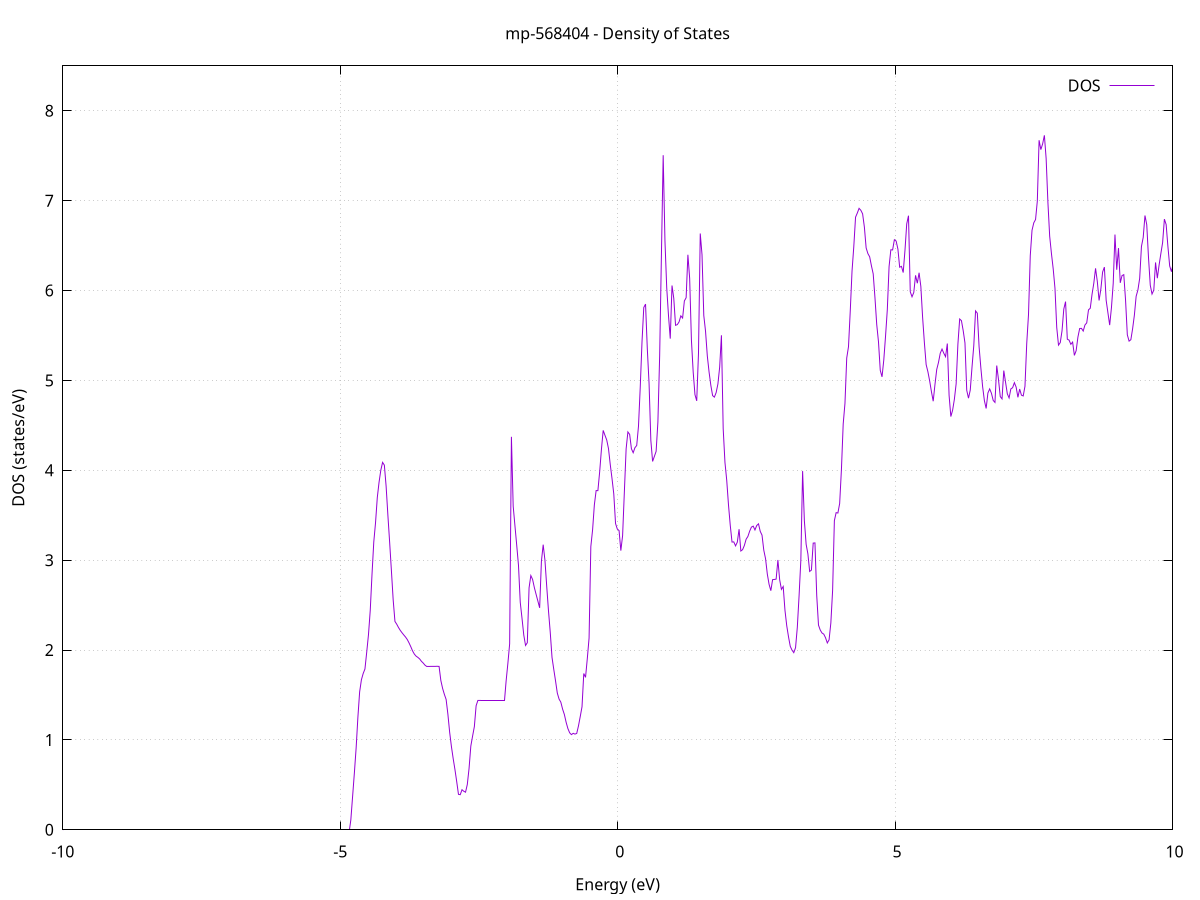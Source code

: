 set title 'mp-568404 - Density of States'
set xlabel 'Energy (eV)'
set ylabel 'DOS (states/eV)'
set grid
set xrange [-10:10]
set yrange [0:8.500]
set xzeroaxis lt -1
set terminal png size 800,600
set output 'mp-568404_dos_gnuplot.png'
plot '-' using 1:2 with lines title 'DOS'
-46.824600 0.000000
-46.792800 0.000000
-46.761000 0.000000
-46.729100 0.000000
-46.697300 0.000000
-46.665500 0.000000
-46.633700 0.000000
-46.601900 0.000000
-46.570100 0.000000
-46.538300 0.000000
-46.506500 0.000000
-46.474700 0.000000
-46.442900 0.000000
-46.411100 0.000000
-46.379300 0.000000
-46.347500 0.000000
-46.315700 0.000000
-46.283900 0.000000
-46.252100 0.000000
-46.220300 0.000000
-46.188400 0.000000
-46.156600 0.000000
-46.124800 0.000000
-46.093000 0.000000
-46.061200 0.000000
-46.029400 0.000000
-45.997600 0.000000
-45.965800 0.000000
-45.934000 0.000000
-45.902200 0.000000
-45.870400 0.000000
-45.838600 0.000000
-45.806800 0.000000
-45.775000 0.000000
-45.743200 0.000000
-45.711400 0.000000
-45.679500 0.000000
-45.647700 0.000000
-45.615900 0.000000
-45.584100 0.000000
-45.552300 0.000000
-45.520500 0.000000
-45.488700 0.000000
-45.456900 0.000000
-45.425100 0.000000
-45.393300 0.000000
-45.361500 0.000000
-45.329700 0.000000
-45.297900 0.000000
-45.266100 0.000000
-45.234300 0.000000
-45.202500 0.000000
-45.170700 0.000000
-45.138800 0.000000
-45.107000 0.000000
-45.075200 0.000000
-45.043400 0.000000
-45.011600 0.000000
-44.979800 0.000000
-44.948000 0.000000
-44.916200 0.000000
-44.884400 0.000000
-44.852600 0.000000
-44.820800 0.000000
-44.789000 0.000000
-44.757200 0.000000
-44.725400 0.000000
-44.693600 0.000000
-44.661800 0.000000
-44.629900 0.000000
-44.598100 0.000000
-44.566300 0.000000
-44.534500 0.000000
-44.502700 0.000000
-44.470900 0.000000
-44.439100 0.000000
-44.407300 0.000000
-44.375500 0.000000
-44.343700 0.000000
-44.311900 0.000000
-44.280100 0.000000
-44.248300 0.000000
-44.216500 0.000000
-44.184700 0.000000
-44.152900 0.000000
-44.121100 0.000000
-44.089200 0.000000
-44.057400 0.000000
-44.025600 0.000000
-43.993800 0.000000
-43.962000 0.000000
-43.930200 196.822100
-43.898400 0.000000
-43.866600 0.000000
-43.834800 189.722000
-43.803000 0.000000
-43.771200 0.000000
-43.739400 0.000000
-43.707600 0.000000
-43.675800 0.000000
-43.644000 0.000000
-43.612200 0.000000
-43.580400 0.000000
-43.548500 0.000000
-43.516700 0.000000
-43.484900 0.000000
-43.453100 0.000000
-43.421300 0.000000
-43.389500 0.000000
-43.357700 0.000000
-43.325900 0.000000
-43.294100 0.000000
-43.262300 0.000000
-43.230500 0.000000
-43.198700 0.000000
-43.166900 0.000000
-43.135100 0.000000
-43.103300 0.000000
-43.071500 0.000000
-43.039600 0.000000
-43.007800 0.000000
-42.976000 0.000000
-42.944200 0.000000
-42.912400 0.000000
-42.880600 0.000000
-42.848800 0.000000
-42.817000 0.000000
-42.785200 0.000000
-42.753400 0.000000
-42.721600 0.000000
-42.689800 0.000000
-42.658000 0.000000
-42.626200 0.000000
-42.594400 0.000000
-42.562600 0.000000
-42.530800 0.000000
-42.498900 0.000000
-42.467100 0.000000
-42.435300 0.000000
-42.403500 0.000000
-42.371700 0.000000
-42.339900 0.000000
-42.308100 0.000000
-42.276300 0.000000
-42.244500 0.000000
-42.212700 0.000000
-42.180900 0.000000
-42.149100 0.000000
-42.117300 0.000000
-42.085500 0.000000
-42.053700 0.000000
-42.021900 0.000000
-41.990100 0.000000
-41.958200 0.000000
-41.926400 0.000000
-41.894600 0.000000
-41.862800 0.000000
-41.831000 0.000000
-41.799200 0.000000
-41.767400 0.000000
-41.735600 0.000000
-41.703800 0.000000
-41.672000 0.000000
-41.640200 0.000000
-41.608400 0.000000
-41.576600 0.000000
-41.544800 0.000000
-41.513000 0.000000
-41.481200 0.000000
-41.449300 0.000000
-41.417500 0.000000
-41.385700 0.000000
-41.353900 0.000000
-41.322100 0.000000
-41.290300 0.000000
-41.258500 0.000000
-41.226700 0.000000
-41.194900 0.000000
-41.163100 0.000000
-41.131300 0.000000
-41.099500 0.000000
-41.067700 0.000000
-41.035900 0.000000
-41.004100 0.000000
-40.972300 0.000000
-40.940500 0.000000
-40.908600 0.000000
-40.876800 0.000000
-40.845000 0.000000
-40.813200 0.000000
-40.781400 0.000000
-40.749600 0.000000
-40.717800 0.000000
-40.686000 0.000000
-40.654200 0.000000
-40.622400 0.000000
-40.590600 0.000000
-40.558800 0.000000
-40.527000 0.000000
-40.495200 0.000000
-40.463400 0.000000
-40.431600 0.000000
-40.399800 0.000000
-40.367900 0.000000
-40.336100 0.000000
-40.304300 0.000000
-40.272500 0.000000
-40.240700 0.000000
-40.208900 0.000000
-40.177100 0.000000
-40.145300 0.000000
-40.113500 0.000000
-40.081700 0.000000
-40.049900 0.000000
-40.018100 0.000000
-39.986300 0.000000
-39.954500 0.000000
-39.922700 0.000000
-39.890900 0.000000
-39.859000 0.000000
-39.827200 0.000000
-39.795400 0.000000
-39.763600 0.000000
-39.731800 0.000000
-39.700000 0.000000
-39.668200 0.000000
-39.636400 0.000000
-39.604600 0.000000
-39.572800 0.000000
-39.541000 0.000000
-39.509200 0.000000
-39.477400 0.000000
-39.445600 0.000000
-39.413800 0.000000
-39.382000 0.000000
-39.350200 0.000000
-39.318300 0.000000
-39.286500 0.000000
-39.254700 0.000000
-39.222900 0.000000
-39.191100 0.000000
-39.159300 0.000000
-39.127500 0.000000
-39.095700 0.000000
-39.063900 0.000000
-39.032100 0.000000
-39.000300 0.000000
-38.968500 0.000000
-38.936700 0.000000
-38.904900 0.000000
-38.873100 0.000000
-38.841300 0.000000
-38.809400 0.000000
-38.777600 0.000000
-38.745800 0.000000
-38.714000 0.000000
-38.682200 0.000000
-38.650400 0.000000
-38.618600 0.000000
-38.586800 0.000000
-38.555000 0.000000
-38.523200 0.000000
-38.491400 0.000000
-38.459600 0.000000
-38.427800 0.000000
-38.396000 0.000000
-38.364200 0.000000
-38.332400 0.000000
-38.300600 0.000000
-38.268700 0.000000
-38.236900 0.000000
-38.205100 0.000000
-38.173300 0.000000
-38.141500 0.000000
-38.109700 0.000000
-38.077900 0.000000
-38.046100 0.000000
-38.014300 0.000000
-37.982500 0.000000
-37.950700 0.000000
-37.918900 0.000000
-37.887100 0.000000
-37.855300 0.000000
-37.823500 0.000000
-37.791700 0.000000
-37.759900 0.000000
-37.728000 0.000000
-37.696200 0.000000
-37.664400 0.000000
-37.632600 0.000000
-37.600800 0.000000
-37.569000 0.000000
-37.537200 0.000000
-37.505400 0.000000
-37.473600 0.000000
-37.441800 0.000000
-37.410000 0.000000
-37.378200 0.000000
-37.346400 0.000000
-37.314600 0.000000
-37.282800 0.000000
-37.251000 0.000000
-37.219100 0.000000
-37.187300 0.000000
-37.155500 0.000000
-37.123700 0.000000
-37.091900 0.000000
-37.060100 0.000000
-37.028300 0.000000
-36.996500 0.000000
-36.964700 0.000000
-36.932900 0.000000
-36.901100 0.000000
-36.869300 0.000000
-36.837500 0.000000
-36.805700 0.000000
-36.773900 0.000000
-36.742100 0.000000
-36.710300 0.000000
-36.678400 0.000000
-36.646600 0.000000
-36.614800 0.000000
-36.583000 0.000000
-36.551200 0.000000
-36.519400 0.000000
-36.487600 0.000000
-36.455800 0.000000
-36.424000 0.000000
-36.392200 0.000000
-36.360400 0.000000
-36.328600 0.000000
-36.296800 0.000000
-36.265000 0.000000
-36.233200 0.000000
-36.201400 0.000000
-36.169600 0.000000
-36.137700 0.000000
-36.105900 0.000000
-36.074100 0.000000
-36.042300 0.000000
-36.010500 0.000000
-35.978700 0.000000
-35.946900 0.000000
-35.915100 0.000000
-35.883300 0.000000
-35.851500 0.000000
-35.819700 0.000000
-35.787900 0.000000
-35.756100 0.000000
-35.724300 0.000000
-35.692500 0.000000
-35.660700 0.000000
-35.628800 0.000000
-35.597000 0.000000
-35.565200 0.000000
-35.533400 0.000000
-35.501600 0.000000
-35.469800 0.000000
-35.438000 0.000000
-35.406200 0.000000
-35.374400 0.000000
-35.342600 0.000000
-35.310800 0.000000
-35.279000 0.000000
-35.247200 0.000000
-35.215400 0.000000
-35.183600 0.000000
-35.151800 0.000000
-35.120000 0.000000
-35.088100 0.000000
-35.056300 0.000000
-35.024500 0.000000
-34.992700 0.000000
-34.960900 0.000000
-34.929100 0.000000
-34.897300 0.000000
-34.865500 0.000000
-34.833700 0.000000
-34.801900 0.000000
-34.770100 0.000000
-34.738300 0.000000
-34.706500 0.000000
-34.674700 0.000000
-34.642900 0.000000
-34.611100 0.000000
-34.579200 0.000000
-34.547400 0.000000
-34.515600 0.000000
-34.483800 0.000000
-34.452000 0.000000
-34.420200 0.000000
-34.388400 0.000000
-34.356600 0.000000
-34.324800 0.000000
-34.293000 0.000000
-34.261200 0.000000
-34.229400 0.000000
-34.197600 0.000000
-34.165800 0.000000
-34.134000 0.000000
-34.102200 0.000000
-34.070400 0.000000
-34.038500 0.000000
-34.006700 0.000000
-33.974900 0.000000
-33.943100 0.000000
-33.911300 0.000000
-33.879500 0.000000
-33.847700 0.000000
-33.815900 0.000000
-33.784100 0.000000
-33.752300 0.000000
-33.720500 0.000000
-33.688700 0.000000
-33.656900 0.000000
-33.625100 0.000000
-33.593300 0.000000
-33.561500 0.000000
-33.529700 0.000000
-33.497800 0.000000
-33.466000 0.000000
-33.434200 0.000000
-33.402400 0.000000
-33.370600 0.000000
-33.338800 0.000000
-33.307000 0.000000
-33.275200 0.000000
-33.243400 0.000000
-33.211600 0.000000
-33.179800 0.000000
-33.148000 0.000000
-33.116200 0.000000
-33.084400 0.000000
-33.052600 0.000000
-33.020800 0.000000
-32.988900 0.000000
-32.957100 0.000000
-32.925300 0.000000
-32.893500 0.000000
-32.861700 0.000000
-32.829900 0.000000
-32.798100 0.000000
-32.766300 0.000000
-32.734500 0.000000
-32.702700 0.000000
-32.670900 0.000000
-32.639100 0.000000
-32.607300 0.000000
-32.575500 0.000000
-32.543700 0.000000
-32.511900 0.000000
-32.480100 0.000000
-32.448200 0.000000
-32.416400 0.000000
-32.384600 0.000000
-32.352800 0.000000
-32.321000 0.000000
-32.289200 0.000000
-32.257400 0.000000
-32.225600 0.000000
-32.193800 0.000000
-32.162000 0.000000
-32.130200 0.000000
-32.098400 0.000000
-32.066600 0.000000
-32.034800 0.000000
-32.003000 0.000000
-31.971200 0.000000
-31.939400 0.000000
-31.907500 0.000000
-31.875700 0.000000
-31.843900 0.000000
-31.812100 0.000000
-31.780300 0.000000
-31.748500 0.000000
-31.716700 0.000000
-31.684900 0.000000
-31.653100 0.000000
-31.621300 0.000000
-31.589500 0.000000
-31.557700 0.000000
-31.525900 0.000000
-31.494100 0.000000
-31.462300 0.000000
-31.430500 0.000000
-31.398600 0.000000
-31.366800 0.000000
-31.335000 0.000000
-31.303200 0.000000
-31.271400 0.000000
-31.239600 0.000000
-31.207800 0.000000
-31.176000 0.000000
-31.144200 0.000000
-31.112400 0.000000
-31.080600 0.000000
-31.048800 0.000000
-31.017000 0.000000
-30.985200 0.000000
-30.953400 0.000000
-30.921600 0.000000
-30.889800 0.000000
-30.857900 0.000000
-30.826100 0.000000
-30.794300 0.000000
-30.762500 0.000000
-30.730700 0.000000
-30.698900 0.000000
-30.667100 0.000000
-30.635300 0.000000
-30.603500 0.000000
-30.571700 0.000000
-30.539900 0.000000
-30.508100 0.000000
-30.476300 0.000000
-30.444500 0.000000
-30.412700 0.000000
-30.380900 0.000000
-30.349000 0.000000
-30.317200 0.000000
-30.285400 0.000000
-30.253600 0.000000
-30.221800 0.000000
-30.190000 0.000000
-30.158200 0.000000
-30.126400 0.000000
-30.094600 0.000000
-30.062800 0.000000
-30.031000 0.000000
-29.999200 0.000000
-29.967400 0.000000
-29.935600 0.000000
-29.903800 0.000000
-29.872000 0.000000
-29.840200 0.000000
-29.808300 0.000000
-29.776500 0.000000
-29.744700 0.000000
-29.712900 0.000000
-29.681100 0.000000
-29.649300 0.000000
-29.617500 0.000000
-29.585700 0.000000
-29.553900 0.000000
-29.522100 0.000000
-29.490300 0.000000
-29.458500 0.000000
-29.426700 0.000000
-29.394900 0.000000
-29.363100 0.000000
-29.331300 0.000000
-29.299500 0.000000
-29.267600 0.000000
-29.235800 0.000000
-29.204000 0.000000
-29.172200 0.000000
-29.140400 0.000000
-29.108600 0.000000
-29.076800 0.000000
-29.045000 0.000000
-29.013200 0.000000
-28.981400 0.000000
-28.949600 0.000000
-28.917800 0.000000
-28.886000 0.000000
-28.854200 0.000000
-28.822400 0.000000
-28.790600 0.000000
-28.758700 0.000000
-28.726900 0.000000
-28.695100 0.000000
-28.663300 0.000000
-28.631500 0.000000
-28.599700 0.000000
-28.567900 0.000000
-28.536100 0.000000
-28.504300 0.000000
-28.472500 0.000000
-28.440700 0.000000
-28.408900 0.000000
-28.377100 0.000000
-28.345300 0.000000
-28.313500 0.000000
-28.281700 0.000000
-28.249900 0.000000
-28.218000 0.000000
-28.186200 0.000000
-28.154400 0.000000
-28.122600 0.000000
-28.090800 0.000000
-28.059000 0.000000
-28.027200 0.000000
-27.995400 0.000000
-27.963600 0.000000
-27.931800 0.000000
-27.900000 0.000000
-27.868200 0.000000
-27.836400 0.000000
-27.804600 0.000000
-27.772800 0.000000
-27.741000 0.000000
-27.709200 0.000000
-27.677300 0.000000
-27.645500 0.000000
-27.613700 0.000000
-27.581900 0.000000
-27.550100 0.000000
-27.518300 0.000000
-27.486500 0.000000
-27.454700 0.000000
-27.422900 0.000000
-27.391100 0.000000
-27.359300 0.000000
-27.327500 0.000000
-27.295700 0.000000
-27.263900 0.000000
-27.232100 0.000000
-27.200300 0.000000
-27.168400 0.000000
-27.136600 0.000000
-27.104800 0.000000
-27.073000 0.000000
-27.041200 0.000000
-27.009400 0.000000
-26.977600 0.000000
-26.945800 0.000000
-26.914000 0.000000
-26.882200 0.000000
-26.850400 0.000000
-26.818600 0.000000
-26.786800 0.000000
-26.755000 0.000000
-26.723200 0.000000
-26.691400 0.000000
-26.659600 0.000000
-26.627700 0.000000
-26.595900 0.000000
-26.564100 0.000000
-26.532300 0.000000
-26.500500 0.000000
-26.468700 0.000000
-26.436900 0.000000
-26.405100 0.000000
-26.373300 0.000000
-26.341500 0.000000
-26.309700 0.000000
-26.277900 0.000000
-26.246100 0.000000
-26.214300 0.000000
-26.182500 0.000000
-26.150700 0.000000
-26.118800 0.000000
-26.087000 0.000000
-26.055200 0.000000
-26.023400 0.000000
-25.991600 0.000000
-25.959800 0.000000
-25.928000 0.000000
-25.896200 0.000000
-25.864400 0.000000
-25.832600 0.000000
-25.800800 0.000000
-25.769000 0.000000
-25.737200 0.000000
-25.705400 0.000000
-25.673600 0.000000
-25.641800 0.000000
-25.610000 0.000000
-25.578100 0.000000
-25.546300 0.000000
-25.514500 0.000000
-25.482700 0.000000
-25.450900 0.000000
-25.419100 0.000000
-25.387300 0.000000
-25.355500 0.000000
-25.323700 0.000000
-25.291900 0.000000
-25.260100 0.000000
-25.228300 0.000000
-25.196500 0.000000
-25.164700 0.000000
-25.132900 0.000000
-25.101100 0.000000
-25.069300 0.000000
-25.037400 0.000000
-25.005600 0.000000
-24.973800 0.000000
-24.942000 0.000000
-24.910200 0.000000
-24.878400 0.000000
-24.846600 0.000000
-24.814800 0.000000
-24.783000 0.000000
-24.751200 0.000000
-24.719400 0.000000
-24.687600 0.000000
-24.655800 0.000000
-24.624000 0.000000
-24.592200 0.000000
-24.560400 0.000000
-24.528500 0.000000
-24.496700 0.000000
-24.464900 0.000000
-24.433100 0.000000
-24.401300 0.000000
-24.369500 0.000000
-24.337700 0.000000
-24.305900 0.000000
-24.274100 0.000000
-24.242300 0.000000
-24.210500 0.000000
-24.178700 0.000000
-24.146900 0.000000
-24.115100 0.000000
-24.083300 0.000000
-24.051500 0.000000
-24.019700 0.000000
-23.987800 0.000000
-23.956000 0.000000
-23.924200 0.000000
-23.892400 0.000000
-23.860600 0.000000
-23.828800 0.000000
-23.797000 0.000000
-23.765200 0.000000
-23.733400 0.000000
-23.701600 0.000000
-23.669800 0.000000
-23.638000 0.000000
-23.606200 0.000000
-23.574400 0.000000
-23.542600 0.000000
-23.510800 0.000000
-23.479000 0.000000
-23.447100 0.000000
-23.415300 0.000000
-23.383500 0.000000
-23.351700 0.000000
-23.319900 0.000000
-23.288100 0.000000
-23.256300 0.000000
-23.224500 0.000000
-23.192700 0.000000
-23.160900 0.000000
-23.129100 0.000000
-23.097300 0.000000
-23.065500 0.000000
-23.033700 0.000000
-23.001900 0.000000
-22.970100 0.000000
-22.938200 0.000000
-22.906400 0.000000
-22.874600 0.000000
-22.842800 0.000000
-22.811000 0.000000
-22.779200 0.000000
-22.747400 0.000000
-22.715600 0.000000
-22.683800 0.000000
-22.652000 0.000000
-22.620200 0.000000
-22.588400 0.000000
-22.556600 0.000000
-22.524800 0.000000
-22.493000 0.000000
-22.461200 0.000000
-22.429400 0.000000
-22.397500 0.000000
-22.365700 0.000000
-22.333900 0.000000
-22.302100 0.000000
-22.270300 0.000000
-22.238500 0.000000
-22.206700 0.000000
-22.174900 0.000000
-22.143100 0.000000
-22.111300 0.000000
-22.079500 0.000000
-22.047700 0.000000
-22.015900 0.000000
-21.984100 0.000000
-21.952300 0.000000
-21.920500 0.000000
-21.888700 0.000000
-21.856800 0.000000
-21.825000 0.000000
-21.793200 0.000000
-21.761400 0.000000
-21.729600 0.000000
-21.697800 0.000000
-21.666000 0.000000
-21.634200 0.000000
-21.602400 0.000000
-21.570600 0.000000
-21.538800 0.000000
-21.507000 0.000000
-21.475200 0.000000
-21.443400 0.000000
-21.411600 0.000000
-21.379800 0.000000
-21.347900 0.000000
-21.316100 0.000000
-21.284300 0.000000
-21.252500 0.000000
-21.220700 0.000000
-21.188900 0.000000
-21.157100 0.000000
-21.125300 0.000000
-21.093500 0.000000
-21.061700 0.000000
-21.029900 0.000000
-20.998100 0.000000
-20.966300 0.000000
-20.934500 0.000000
-20.902700 0.000000
-20.870900 0.000000
-20.839100 0.000000
-20.807200 0.000000
-20.775400 0.000000
-20.743600 0.000000
-20.711800 0.000000
-20.680000 0.000000
-20.648200 0.000000
-20.616400 0.000000
-20.584600 0.000000
-20.552800 0.000000
-20.521000 0.000000
-20.489200 0.000000
-20.457400 0.000000
-20.425600 0.000000
-20.393800 0.000000
-20.362000 0.000000
-20.330200 0.000000
-20.298300 0.000000
-20.266500 0.000000
-20.234700 0.000000
-20.202900 0.000000
-20.171100 0.000000
-20.139300 0.000000
-20.107500 0.000000
-20.075700 0.000000
-20.043900 0.000000
-20.012100 0.000000
-19.980300 0.000000
-19.948500 0.000000
-19.916700 0.000000
-19.884900 0.000000
-19.853100 0.000000
-19.821300 0.000000
-19.789500 0.000000
-19.757600 0.000000
-19.725800 0.000000
-19.694000 0.000000
-19.662200 0.000000
-19.630400 0.000000
-19.598600 0.000000
-19.566800 0.000000
-19.535000 0.000000
-19.503200 0.000000
-19.471400 0.000000
-19.439600 0.000000
-19.407800 0.000000
-19.376000 0.000000
-19.344200 0.000000
-19.312400 0.000000
-19.280600 0.000000
-19.248800 0.000000
-19.216900 0.000000
-19.185100 0.000000
-19.153300 0.000000
-19.121500 0.000000
-19.089700 0.000000
-19.057900 0.000000
-19.026100 0.000000
-18.994300 0.000000
-18.962500 0.000000
-18.930700 0.000000
-18.898900 0.000000
-18.867100 0.000000
-18.835300 0.000000
-18.803500 0.000000
-18.771700 0.000000
-18.739900 0.000000
-18.708000 0.000000
-18.676200 0.000000
-18.644400 0.000000
-18.612600 0.000000
-18.580800 0.000000
-18.549000 0.000000
-18.517200 0.000000
-18.485400 0.000000
-18.453600 0.000000
-18.421800 0.000000
-18.390000 0.000000
-18.358200 0.000000
-18.326400 0.000000
-18.294600 0.000000
-18.262800 0.000000
-18.231000 0.000000
-18.199200 0.000000
-18.167300 0.000000
-18.135500 0.000000
-18.103700 0.000000
-18.071900 0.000000
-18.040100 0.000000
-18.008300 0.000000
-17.976500 0.000000
-17.944700 0.000000
-17.912900 0.000000
-17.881100 0.000000
-17.849300 0.000000
-17.817500 0.000000
-17.785700 0.000000
-17.753900 0.000000
-17.722100 0.000000
-17.690300 0.000000
-17.658500 0.000000
-17.626600 0.000000
-17.594800 0.000000
-17.563000 0.000000
-17.531200 0.000000
-17.499400 0.000000
-17.467600 0.000000
-17.435800 0.000000
-17.404000 0.000000
-17.372200 0.000000
-17.340400 0.000000
-17.308600 0.000000
-17.276800 0.000000
-17.245000 0.000000
-17.213200 0.000000
-17.181400 0.000000
-17.149600 0.000000
-17.117700 0.000000
-17.085900 0.000000
-17.054100 0.000000
-17.022300 0.000000
-16.990500 0.000000
-16.958700 0.000000
-16.926900 0.000000
-16.895100 0.000000
-16.863300 0.000000
-16.831500 0.000000
-16.799700 0.000000
-16.767900 0.000000
-16.736100 0.000000
-16.704300 0.000000
-16.672500 0.000000
-16.640700 0.000000
-16.608900 0.000000
-16.577000 0.000000
-16.545200 0.000000
-16.513400 0.000000
-16.481600 0.000000
-16.449800 0.000000
-16.418000 0.000000
-16.386200 0.000000
-16.354400 0.000000
-16.322600 0.000000
-16.290800 0.000000
-16.259000 0.000000
-16.227200 0.000000
-16.195400 0.000000
-16.163600 0.000000
-16.131800 0.000000
-16.100000 0.000000
-16.068100 0.000000
-16.036300 0.000000
-16.004500 0.000000
-15.972700 0.000000
-15.940900 0.000000
-15.909100 0.000000
-15.877300 0.000000
-15.845500 0.000000
-15.813700 0.000000
-15.781900 0.000000
-15.750100 0.000000
-15.718300 0.000000
-15.686500 0.000000
-15.654700 0.000000
-15.622900 0.000000
-15.591100 0.000000
-15.559300 0.000000
-15.527400 0.000000
-15.495600 0.000000
-15.463800 0.000000
-15.432000 0.000000
-15.400200 0.000000
-15.368400 0.000000
-15.336600 0.000000
-15.304800 0.000000
-15.273000 0.000000
-15.241200 0.000000
-15.209400 0.000000
-15.177600 0.000000
-15.145800 0.000000
-15.114000 0.000000
-15.082200 0.000000
-15.050400 0.000000
-15.018600 0.000000
-14.986700 0.000000
-14.954900 0.000000
-14.923100 0.000000
-14.891300 0.000000
-14.859500 0.000000
-14.827700 0.000000
-14.795900 0.000000
-14.764100 0.000000
-14.732300 0.000000
-14.700500 0.000000
-14.668700 0.000000
-14.636900 0.000000
-14.605100 0.000000
-14.573300 0.000000
-14.541500 0.000000
-14.509700 0.000000
-14.477800 0.000000
-14.446000 0.000000
-14.414200 0.000000
-14.382400 0.000000
-14.350600 0.000000
-14.318800 0.000000
-14.287000 0.000000
-14.255200 0.000000
-14.223400 0.000000
-14.191600 0.000000
-14.159800 0.000000
-14.128000 0.000000
-14.096200 0.000000
-14.064400 0.000000
-14.032600 0.000000
-14.000800 0.000000
-13.969000 0.000000
-13.937100 0.000000
-13.905300 0.000000
-13.873500 0.000000
-13.841700 0.000000
-13.809900 0.000000
-13.778100 0.000000
-13.746300 0.000000
-13.714500 0.000000
-13.682700 0.000000
-13.650900 0.000000
-13.619100 0.000000
-13.587300 0.000000
-13.555500 0.000000
-13.523700 0.000000
-13.491900 0.000000
-13.460100 0.000000
-13.428300 0.000000
-13.396400 0.000000
-13.364600 0.000000
-13.332800 0.000000
-13.301000 0.000000
-13.269200 0.000000
-13.237400 0.000000
-13.205600 0.000000
-13.173800 0.000000
-13.142000 0.000000
-13.110200 0.000000
-13.078400 0.000000
-13.046600 0.000000
-13.014800 0.000000
-12.983000 0.000000
-12.951200 0.000000
-12.919400 0.000000
-12.887500 0.000000
-12.855700 0.000000
-12.823900 0.000000
-12.792100 0.000000
-12.760300 0.000000
-12.728500 0.000000
-12.696700 0.000000
-12.664900 0.000000
-12.633100 0.000000
-12.601300 0.000000
-12.569500 0.000000
-12.537700 0.000000
-12.505900 0.000000
-12.474100 0.000000
-12.442300 0.000000
-12.410500 0.000000
-12.378700 0.000000
-12.346800 0.000000
-12.315000 0.000000
-12.283200 0.000000
-12.251400 0.000000
-12.219600 0.000000
-12.187800 0.000000
-12.156000 0.000000
-12.124200 0.000000
-12.092400 0.000000
-12.060600 0.000000
-12.028800 0.000000
-11.997000 0.000000
-11.965200 0.000000
-11.933400 0.000000
-11.901600 0.000000
-11.869800 0.000000
-11.837900 0.000000
-11.806100 0.000000
-11.774300 0.000000
-11.742500 0.000000
-11.710700 0.000000
-11.678900 0.000000
-11.647100 0.000000
-11.615300 0.000000
-11.583500 0.000000
-11.551700 0.000000
-11.519900 0.000000
-11.488100 0.000000
-11.456300 0.000000
-11.424500 0.000000
-11.392700 0.000000
-11.360900 0.000000
-11.329100 0.000000
-11.297200 0.000000
-11.265400 0.000000
-11.233600 0.000000
-11.201800 0.000000
-11.170000 0.000000
-11.138200 0.000000
-11.106400 0.000000
-11.074600 0.000000
-11.042800 0.000000
-11.011000 0.000000
-10.979200 0.000000
-10.947400 0.000000
-10.915600 0.000000
-10.883800 0.000000
-10.852000 0.000000
-10.820200 0.000000
-10.788400 0.000000
-10.756500 0.000000
-10.724700 0.000000
-10.692900 0.000000
-10.661100 0.000000
-10.629300 0.000000
-10.597500 0.000000
-10.565700 0.000000
-10.533900 0.000000
-10.502100 0.000000
-10.470300 0.000000
-10.438500 0.000000
-10.406700 0.000000
-10.374900 0.000000
-10.343100 0.000000
-10.311300 0.000000
-10.279500 0.000000
-10.247600 0.000000
-10.215800 0.000000
-10.184000 0.000000
-10.152200 0.000000
-10.120400 0.000000
-10.088600 0.000000
-10.056800 0.000000
-10.025000 0.000000
-9.993200 0.000000
-9.961400 0.000000
-9.929600 0.000000
-9.897800 0.000000
-9.866000 0.000000
-9.834200 0.000000
-9.802400 0.000000
-9.770600 0.000000
-9.738800 0.000000
-9.706900 0.000000
-9.675100 0.000000
-9.643300 0.000000
-9.611500 0.000000
-9.579700 0.000000
-9.547900 0.000000
-9.516100 0.000000
-9.484300 0.000000
-9.452500 0.000000
-9.420700 0.000000
-9.388900 0.000000
-9.357100 0.000000
-9.325300 0.000000
-9.293500 0.000000
-9.261700 0.000000
-9.229900 0.000000
-9.198100 0.000000
-9.166200 0.000000
-9.134400 0.000000
-9.102600 0.000000
-9.070800 0.000000
-9.039000 0.000000
-9.007200 0.000000
-8.975400 0.000000
-8.943600 0.000000
-8.911800 0.000000
-8.880000 0.000000
-8.848200 0.000000
-8.816400 0.000000
-8.784600 0.000000
-8.752800 0.000000
-8.721000 0.000000
-8.689200 0.000000
-8.657300 0.000000
-8.625500 0.000000
-8.593700 0.000000
-8.561900 0.000000
-8.530100 0.000000
-8.498300 0.000000
-8.466500 0.000000
-8.434700 0.000000
-8.402900 0.000000
-8.371100 0.000000
-8.339300 0.000000
-8.307500 0.000000
-8.275700 0.000000
-8.243900 0.000000
-8.212100 0.000000
-8.180300 0.000000
-8.148500 0.000000
-8.116600 0.000000
-8.084800 0.000000
-8.053000 0.000000
-8.021200 0.000000
-7.989400 0.000000
-7.957600 0.000000
-7.925800 0.000000
-7.894000 0.000000
-7.862200 0.000000
-7.830400 0.000000
-7.798600 0.000000
-7.766800 0.000000
-7.735000 0.000000
-7.703200 0.000000
-7.671400 0.000000
-7.639600 0.000000
-7.607700 0.000000
-7.575900 0.000000
-7.544100 0.000000
-7.512300 0.000000
-7.480500 0.000000
-7.448700 0.000000
-7.416900 0.000000
-7.385100 0.000000
-7.353300 0.000000
-7.321500 0.000000
-7.289700 0.000000
-7.257900 0.000000
-7.226100 0.000000
-7.194300 0.000000
-7.162500 0.000000
-7.130700 0.000000
-7.098900 0.000000
-7.067000 0.000000
-7.035200 0.000000
-7.003400 0.000000
-6.971600 0.000000
-6.939800 0.000000
-6.908000 0.000000
-6.876200 0.000000
-6.844400 0.000000
-6.812600 0.000000
-6.780800 0.000000
-6.749000 0.000000
-6.717200 0.000000
-6.685400 0.000000
-6.653600 0.000000
-6.621800 0.000000
-6.590000 0.000000
-6.558200 0.000000
-6.526300 0.000000
-6.494500 0.000000
-6.462700 0.000000
-6.430900 0.000000
-6.399100 0.000000
-6.367300 0.000000
-6.335500 0.000000
-6.303700 0.000000
-6.271900 0.000000
-6.240100 0.000000
-6.208300 0.000000
-6.176500 0.000000
-6.144700 0.000000
-6.112900 0.000000
-6.081100 0.000000
-6.049300 0.000000
-6.017400 0.000000
-5.985600 0.000000
-5.953800 0.000000
-5.922000 0.000000
-5.890200 0.000000
-5.858400 0.000000
-5.826600 0.000000
-5.794800 0.000000
-5.763000 0.000000
-5.731200 0.000000
-5.699400 0.000000
-5.667600 0.000000
-5.635800 0.000000
-5.604000 0.000000
-5.572200 0.000000
-5.540400 0.000000
-5.508600 0.000000
-5.476700 0.000000
-5.444900 0.000000
-5.413100 0.000000
-5.381300 0.000000
-5.349500 0.000000
-5.317700 0.000000
-5.285900 0.000000
-5.254100 0.000000
-5.222300 0.000000
-5.190500 0.000000
-5.158700 0.000000
-5.126900 0.000000
-5.095100 0.000000
-5.063300 0.000000
-5.031500 0.000000
-4.999700 0.000000
-4.967900 0.000000
-4.936000 0.000000
-4.904200 0.000000
-4.872400 0.000000
-4.840600 0.000000
-4.808800 0.109400
-4.777000 0.369100
-4.745200 0.629800
-4.713400 0.908300
-4.681600 1.251600
-4.649800 1.535100
-4.618000 1.669300
-4.586200 1.738700
-4.554400 1.789000
-4.522600 1.975100
-4.490800 2.170600
-4.459000 2.439300
-4.427100 2.841700
-4.395300 3.201100
-4.363500 3.417200
-4.331700 3.697300
-4.299900 3.867700
-4.268100 4.002300
-4.236300 4.088300
-4.204500 4.057100
-4.172700 3.821700
-4.140900 3.499200
-4.109100 3.197500
-4.077300 2.882300
-4.045500 2.557800
-4.013700 2.318400
-3.981900 2.287900
-3.950100 2.251200
-3.918300 2.219200
-3.886400 2.192500
-3.854600 2.167900
-3.822800 2.144600
-3.791000 2.116500
-3.759200 2.078800
-3.727400 2.036300
-3.695600 1.989700
-3.663800 1.954500
-3.632000 1.931600
-3.600200 1.918100
-3.568400 1.900900
-3.536600 1.874800
-3.504800 1.855500
-3.473000 1.832000
-3.441200 1.817400
-3.409400 1.817600
-3.377600 1.817900
-3.345700 1.818100
-3.313900 1.818300
-3.282100 1.818600
-3.250300 1.818800
-3.218500 1.818400
-3.186700 1.662000
-3.154900 1.573600
-3.123100 1.507200
-3.091300 1.450200
-3.059500 1.286100
-3.027700 1.085600
-2.995900 0.926400
-2.964100 0.792000
-2.932300 0.669900
-2.900500 0.535500
-2.868700 0.394200
-2.836800 0.390500
-2.805000 0.445800
-2.773200 0.428600
-2.741400 0.418100
-2.709600 0.504100
-2.677800 0.683700
-2.646000 0.932100
-2.614200 1.042600
-2.582400 1.147900
-2.550600 1.380500
-2.518800 1.439500
-2.487000 1.439400
-2.455200 1.439300
-2.423400 1.439300
-2.391600 1.439200
-2.359800 1.439200
-2.328000 1.439100
-2.296100 1.439100
-2.264300 1.439100
-2.232500 1.439000
-2.200700 1.439000
-2.168900 1.439000
-2.137100 1.439000
-2.105300 1.439000
-2.073500 1.439000
-2.041700 1.439000
-2.009900 1.656400
-1.978100 1.853300
-1.946300 2.069100
-1.914500 4.372900
-1.882700 3.601300
-1.850900 3.382500
-1.819100 3.166200
-1.787200 2.942700
-1.755400 2.531500
-1.723600 2.352600
-1.691800 2.166500
-1.660000 2.050900
-1.628200 2.081100
-1.596400 2.692100
-1.564600 2.828600
-1.532800 2.785300
-1.501000 2.694300
-1.469200 2.618400
-1.437400 2.544200
-1.405600 2.469300
-1.373800 2.988000
-1.342000 3.172300
-1.310200 2.999100
-1.278400 2.709400
-1.246500 2.437300
-1.214700 2.196700
-1.182900 1.917900
-1.151100 1.784400
-1.119300 1.656600
-1.087500 1.521300
-1.055700 1.454300
-1.023900 1.419700
-0.992100 1.342600
-0.960300 1.283000
-0.928500 1.196100
-0.896700 1.126100
-0.864900 1.079000
-0.833100 1.058700
-0.801300 1.073400
-0.769500 1.064700
-0.737700 1.071800
-0.705800 1.156200
-0.674000 1.260300
-0.642200 1.368600
-0.610400 1.738900
-0.578600 1.696100
-0.546800 1.905600
-0.515000 2.133200
-0.483200 3.151600
-0.451400 3.338300
-0.419600 3.615700
-0.387800 3.774200
-0.356000 3.773800
-0.324200 3.982000
-0.292400 4.232000
-0.260600 4.444200
-0.228800 4.389800
-0.196900 4.337900
-0.165100 4.241800
-0.133300 4.064900
-0.101500 3.907900
-0.069700 3.737400
-0.037900 3.408000
-0.006100 3.346400
0.025700 3.328900
0.057500 3.106000
0.089300 3.272000
0.121100 3.759900
0.152900 4.238600
0.184700 4.426700
0.216500 4.399500
0.248300 4.239500
0.280100 4.195500
0.311900 4.251600
0.343800 4.276100
0.375600 4.490800
0.407400 4.925600
0.439200 5.431400
0.471000 5.811700
0.502800 5.849200
0.534600 5.352300
0.566400 4.963900
0.598200 4.333100
0.630000 4.098600
0.661800 4.154300
0.693600 4.211100
0.725400 4.536100
0.757200 5.272900
0.789000 6.399400
0.820800 7.506200
0.852600 6.553800
0.884500 6.031000
0.916300 5.722900
0.948100 5.464800
0.979900 6.056200
1.011700 5.912900
1.043500 5.613300
1.075300 5.621100
1.107100 5.651200
1.138900 5.718500
1.170700 5.694300
1.202500 5.884200
1.234300 5.920000
1.266100 6.398100
1.297900 6.134900
1.329700 5.448100
1.361500 5.093600
1.393400 4.842000
1.425200 4.772600
1.457000 5.301600
1.488800 6.634700
1.520600 6.398600
1.552400 5.722900
1.584200 5.547000
1.616000 5.273100
1.647800 5.093300
1.679600 4.945100
1.711400 4.831300
1.743200 4.814000
1.775000 4.864400
1.806800 4.959900
1.838600 5.147600
1.870400 5.502100
1.902200 4.463300
1.934100 4.088000
1.965900 3.889500
1.997700 3.615100
2.029500 3.388300
2.061300 3.201600
2.093100 3.203400
2.124900 3.158800
2.156700 3.200600
2.188500 3.344400
2.220300 3.101900
2.252100 3.116900
2.283900 3.163700
2.315700 3.233200
2.347500 3.263900
2.379300 3.322900
2.411100 3.368000
2.443000 3.378500
2.474800 3.336000
2.506600 3.385600
2.538400 3.404300
2.570200 3.320200
2.602000 3.278500
2.633800 3.111200
2.665600 3.016200
2.697400 2.845600
2.729200 2.730700
2.761000 2.660300
2.792800 2.783300
2.824600 2.785200
2.856400 2.789000
2.888200 3.001900
2.920000 2.782500
2.951800 2.675100
2.983700 2.706700
3.015500 2.442700
3.047300 2.271500
3.079100 2.148400
3.110900 2.041500
3.142700 1.998700
3.174500 1.970900
3.206300 2.026100
3.238100 2.252200
3.269900 2.603600
3.301700 3.000500
3.333500 3.991300
3.365300 3.438400
3.397100 3.176900
3.428900 3.069600
3.460700 2.874400
3.492500 2.889600
3.524400 3.190000
3.556200 3.192000
3.588000 2.606200
3.619800 2.277400
3.651600 2.222200
3.683400 2.189500
3.715200 2.176700
3.747000 2.136100
3.778800 2.078900
3.810600 2.113800
3.842400 2.301100
3.874200 2.661400
3.906000 3.439700
3.937800 3.528800
3.969600 3.524500
4.001400 3.630700
4.033300 4.010500
4.065100 4.514800
4.096900 4.744300
4.128700 5.249300
4.160500 5.375100
4.192300 5.771800
4.224100 6.215200
4.255900 6.487400
4.287700 6.816400
4.319500 6.862500
4.351300 6.914700
4.383100 6.893000
4.414900 6.853700
4.446700 6.706800
4.478500 6.474300
4.510300 6.411200
4.542100 6.375500
4.574000 6.275400
4.605800 6.185700
4.637600 5.920200
4.669400 5.622100
4.701200 5.429100
4.733000 5.112400
4.764800 5.039700
4.796600 5.227400
4.828400 5.493800
4.860200 5.787900
4.892000 6.267400
4.923800 6.453800
4.955600 6.452000
4.987400 6.565400
5.019200 6.550600
5.051000 6.462000
5.082800 6.259600
5.114700 6.269200
5.146500 6.200200
5.178300 6.445700
5.210100 6.742400
5.241900 6.833000
5.273700 5.987000
5.305500 5.930600
5.337300 5.979200
5.369100 6.169300
5.400900 6.081200
5.432700 6.198300
5.464500 6.045800
5.496300 5.702200
5.528100 5.421400
5.559900 5.176300
5.591700 5.096700
5.623600 4.993900
5.655400 4.874700
5.687200 4.768500
5.719000 4.954700
5.750800 5.122000
5.782600 5.200300
5.814400 5.302600
5.846200 5.348700
5.878000 5.302700
5.909800 5.264000
5.941600 5.410400
5.973400 4.835100
6.005200 4.597900
6.037000 4.668100
6.068800 4.790200
6.100600 4.962100
6.132400 5.403700
6.164300 5.683400
6.196100 5.665200
6.227900 5.553600
6.259700 5.416900
6.291500 4.890100
6.323300 4.802400
6.355100 4.892200
6.386900 5.149200
6.418700 5.388100
6.450500 5.773600
6.482300 5.747800
6.514100 5.376300
6.545900 5.140600
6.577700 4.932100
6.609500 4.776400
6.641300 4.687900
6.673200 4.860300
6.705000 4.905600
6.736800 4.857100
6.768600 4.777500
6.800400 4.755300
6.832200 5.165500
6.864000 5.009800
6.895800 4.820100
6.927600 4.794600
6.959400 5.109600
6.991200 4.980300
7.023000 4.850900
7.054800 4.805300
7.086600 4.905800
7.118400 4.918800
7.150200 4.975000
7.182000 4.925600
7.213900 4.811900
7.245700 4.903900
7.277500 4.835900
7.309300 4.827200
7.341100 4.934500
7.372900 5.411700
7.404700 5.731900
7.436500 6.388000
7.468300 6.671000
7.500100 6.753800
7.531900 6.790200
7.563700 6.995400
7.595500 7.672600
7.627300 7.568200
7.659100 7.631200
7.690900 7.727200
7.722700 7.468300
7.754600 6.981000
7.786400 6.604700
7.818200 6.412500
7.850000 6.241600
7.881800 6.026100
7.913600 5.589500
7.945400 5.393000
7.977200 5.420800
8.009000 5.552100
8.040800 5.794000
8.072600 5.877000
8.104400 5.458800
8.136200 5.448400
8.168000 5.401900
8.199800 5.426400
8.231600 5.278600
8.263500 5.331000
8.295300 5.481900
8.327100 5.578000
8.358900 5.579000
8.390700 5.549300
8.422500 5.617000
8.454300 5.640400
8.486100 5.785300
8.517900 5.803000
8.549700 5.956900
8.581500 6.080700
8.613300 6.246900
8.645100 6.099900
8.676900 5.889700
8.708700 6.015500
8.740500 6.206400
8.772300 6.260900
8.804200 5.892900
8.836000 5.753400
8.867800 5.615500
8.899600 5.809400
8.931400 6.077700
8.963200 6.622800
8.995000 6.231500
9.026800 6.472300
9.058600 6.086000
9.090400 6.166600
9.122200 6.176800
9.154000 5.893400
9.185800 5.507500
9.217600 5.437200
9.249400 5.452900
9.281200 5.575100
9.313000 5.725900
9.344900 5.936300
9.376700 6.006700
9.408500 6.135900
9.440300 6.490400
9.472100 6.590600
9.503900 6.835000
9.535700 6.734100
9.567500 6.367000
9.599300 6.060000
9.631100 5.961000
9.662900 6.004600
9.694700 6.312500
9.726500 6.137300
9.758300 6.283200
9.790100 6.411000
9.821900 6.533800
9.853800 6.794800
9.885600 6.734500
9.917400 6.489800
9.949200 6.273500
9.981000 6.210000
10.012800 6.300600
10.044600 6.387900
10.076400 6.525800
10.108200 6.425300
10.140000 6.495100
10.171800 6.641100
10.203600 6.676600
10.235400 6.381500
10.267200 6.154800
10.299000 6.066400
10.330800 6.528200
10.362600 6.837900
10.394500 7.164500
10.426300 7.226900
10.458100 7.016800
10.489900 6.927500
10.521700 7.085500
10.553500 6.972100
10.585300 7.194900
10.617100 7.054600
10.648900 7.034100
10.680700 7.030600
10.712500 7.115100
10.744300 6.985500
10.776100 6.639400
10.807900 6.225100
10.839700 6.175700
10.871500 6.600900
10.903400 6.899100
10.935200 6.826300
10.967000 6.776400
10.998800 6.680300
11.030600 6.460500
11.062400 6.711500
11.094200 6.612000
11.126000 6.533800
11.157800 6.848400
11.189600 7.510500
11.221400 7.558300
11.253200 7.182200
11.285000 6.997000
11.316800 7.299400
11.348600 6.510600
11.380400 6.263600
11.412200 6.128800
11.444100 6.071200
11.475900 6.264500
11.507700 6.476100
11.539500 6.640300
11.571300 6.570600
11.603100 6.559200
11.634900 6.593500
11.666700 6.728900
11.698500 7.051700
11.730300 7.574400
11.762100 7.046100
11.793900 6.837600
11.825700 6.575600
11.857500 6.382700
11.889300 6.109500
11.921100 5.943600
11.952900 5.979900
11.984800 5.975700
12.016600 5.988200
12.048400 6.075400
12.080200 6.100600
12.112000 6.094800
12.143800 6.219200
12.175600 6.185700
12.207400 5.994200
12.239200 5.697100
12.271000 5.248100
12.302800 4.791400
12.334600 4.515900
12.366400 4.211400
12.398200 3.996100
12.430000 3.710000
12.461800 3.297400
12.493700 2.959400
12.525500 2.717200
12.557300 2.533700
12.589100 2.383400
12.620900 2.248800
12.652700 3.815900
12.684500 2.164200
12.716300 2.045200
12.748100 1.937400
12.779900 1.836400
12.811700 1.754000
12.843500 1.695500
12.875300 1.644700
12.907100 1.588600
12.938900 1.526200
12.970700 1.470000
13.002500 1.437600
13.034400 1.390700
13.066200 1.306300
13.098000 1.177100
13.129800 1.031900
13.161600 0.915900
13.193400 0.824400
13.225200 0.766100
13.257000 0.710500
13.288800 0.654700
13.320600 0.595500
13.352400 0.551200
13.384200 0.481000
13.416000 0.441900
13.447800 0.422600
13.479600 0.408300
13.511400 0.398700
13.543200 0.433100
13.575100 0.350100
13.606900 0.297800
13.638700 0.249100
13.670500 0.203900
13.702300 0.162400
13.734100 0.124400
13.765900 0.083500
13.797700 0.039900
13.829500 0.013300
13.861300 0.002900
13.893100 0.000000
13.924900 0.000000
13.956700 0.000000
13.988500 0.000000
14.020300 0.000000
14.052100 0.000000
14.084000 0.000000
14.115800 0.000000
14.147600 0.000000
14.179400 0.000000
14.211200 0.000000
14.243000 0.000000
14.274800 0.000000
14.306600 0.000000
14.338400 0.000000
14.370200 0.000000
14.402000 0.000000
14.433800 0.000000
14.465600 0.000000
14.497400 0.000000
14.529200 0.000000
14.561000 0.000000
14.592800 0.000000
14.624700 0.000000
14.656500 0.000000
14.688300 0.000000
14.720100 0.000000
14.751900 0.000000
14.783700 0.000000
14.815500 0.000000
14.847300 0.000000
14.879100 0.000000
14.910900 0.000000
14.942700 0.000000
14.974500 0.000000
15.006300 0.000000
15.038100 0.000000
15.069900 0.000000
15.101700 0.000000
15.133600 0.000000
15.165400 0.000000
15.197200 0.000000
15.229000 0.000000
15.260800 0.000000
15.292600 0.000000
15.324400 0.000000
15.356200 0.000000
15.388000 0.000000
15.419800 0.000000
15.451600 0.000000
15.483400 0.000000
15.515200 0.000000
15.547000 0.000000
15.578800 0.000000
15.610600 0.000000
15.642400 0.000000
15.674300 0.000000
15.706100 0.000000
15.737900 0.000000
15.769700 0.000000
15.801500 0.000000
15.833300 0.000000
15.865100 0.000000
15.896900 0.000000
15.928700 0.000000
15.960500 0.000000
15.992300 0.000000
16.024100 0.000000
16.055900 0.000000
16.087700 0.000000
16.119500 0.000000
16.151300 0.000000
16.183100 0.000000
16.215000 0.000000
16.246800 0.000000
16.278600 0.000000
16.310400 0.000000
16.342200 0.000000
16.374000 0.000000
16.405800 0.000000
16.437600 0.000000
16.469400 0.000000
16.501200 0.000000
16.533000 0.000000
16.564800 0.000000
16.596600 0.000000
16.628400 0.000000
16.660200 0.000000
16.692000 0.000000
16.723900 0.000000
16.755700 0.000000
16.787500 0.000000
e
